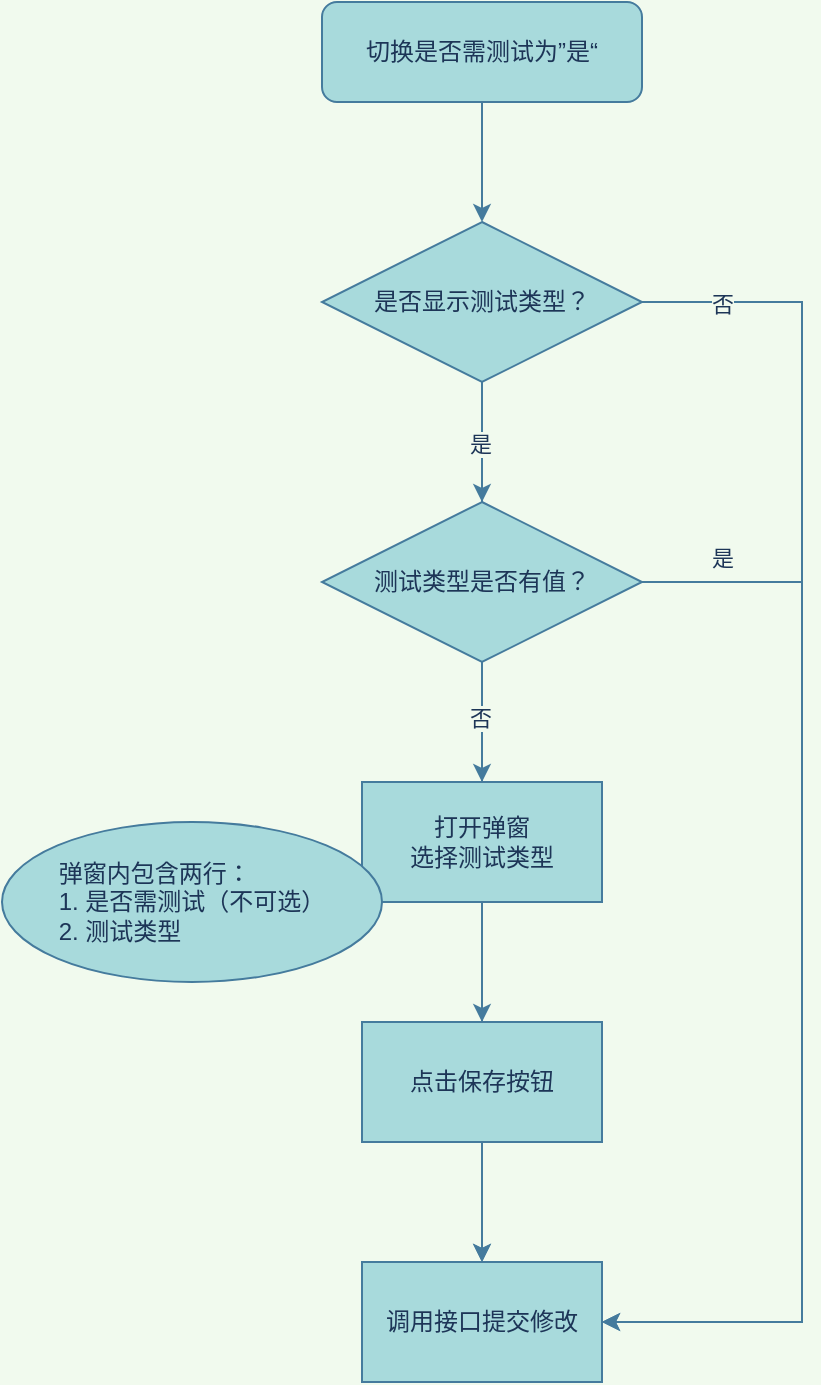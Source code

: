 <mxfile version="20.1.1" type="github">
  <diagram id="igDYwoRN_aJQ4tmGWE_O" name="Page-1">
    <mxGraphModel dx="1382" dy="835" grid="1" gridSize="10" guides="1" tooltips="1" connect="1" arrows="1" fold="1" page="1" pageScale="1" pageWidth="827" pageHeight="1169" background="#F1FAEE" math="0" shadow="0">
      <root>
        <mxCell id="0" />
        <mxCell id="1" parent="0" />
        <mxCell id="IQU_McNoChBknDCoL-2u-5" style="edgeStyle=orthogonalEdgeStyle;rounded=0;orthogonalLoop=1;jettySize=auto;html=1;exitX=0.5;exitY=1;exitDx=0;exitDy=0;labelBackgroundColor=#F1FAEE;strokeColor=#457B9D;fontColor=#1D3557;" edge="1" parent="1" source="IQU_McNoChBknDCoL-2u-1" target="IQU_McNoChBknDCoL-2u-2">
          <mxGeometry relative="1" as="geometry" />
        </mxCell>
        <mxCell id="IQU_McNoChBknDCoL-2u-1" value="切换是否需测试为”是“" style="rounded=1;whiteSpace=wrap;html=1;fillColor=#A8DADC;strokeColor=#457B9D;fontColor=#1D3557;" vertex="1" parent="1">
          <mxGeometry x="320" y="150" width="160" height="50" as="geometry" />
        </mxCell>
        <mxCell id="IQU_McNoChBknDCoL-2u-4" value="" style="edgeStyle=orthogonalEdgeStyle;rounded=0;orthogonalLoop=1;jettySize=auto;html=1;labelBackgroundColor=#F1FAEE;strokeColor=#457B9D;fontColor=#1D3557;" edge="1" parent="1" source="IQU_McNoChBknDCoL-2u-2" target="IQU_McNoChBknDCoL-2u-3">
          <mxGeometry relative="1" as="geometry" />
        </mxCell>
        <mxCell id="IQU_McNoChBknDCoL-2u-8" value="" style="edgeStyle=orthogonalEdgeStyle;rounded=0;orthogonalLoop=1;jettySize=auto;html=1;labelBackgroundColor=#F1FAEE;strokeColor=#457B9D;fontColor=#1D3557;" edge="1" parent="1" source="IQU_McNoChBknDCoL-2u-2" target="IQU_McNoChBknDCoL-2u-7">
          <mxGeometry relative="1" as="geometry" />
        </mxCell>
        <mxCell id="IQU_McNoChBknDCoL-2u-9" value="是" style="edgeLabel;html=1;align=center;verticalAlign=middle;resizable=0;points=[];labelBackgroundColor=#F1FAEE;fontColor=#1D3557;" vertex="1" connectable="0" parent="IQU_McNoChBknDCoL-2u-8">
          <mxGeometry x="0.025" y="-1" relative="1" as="geometry">
            <mxPoint as="offset" />
          </mxGeometry>
        </mxCell>
        <mxCell id="IQU_McNoChBknDCoL-2u-20" style="edgeStyle=orthogonalEdgeStyle;rounded=0;orthogonalLoop=1;jettySize=auto;html=1;entryX=1;entryY=0.5;entryDx=0;entryDy=0;exitX=1;exitY=0.5;exitDx=0;exitDy=0;labelBackgroundColor=#F1FAEE;strokeColor=#457B9D;fontColor=#1D3557;" edge="1" parent="1" source="IQU_McNoChBknDCoL-2u-2" target="IQU_McNoChBknDCoL-2u-3">
          <mxGeometry relative="1" as="geometry">
            <mxPoint x="640" y="710" as="targetPoint" />
            <Array as="points">
              <mxPoint x="560" y="300" />
              <mxPoint x="560" y="810" />
            </Array>
          </mxGeometry>
        </mxCell>
        <mxCell id="IQU_McNoChBknDCoL-2u-21" value="否" style="edgeLabel;html=1;align=center;verticalAlign=middle;resizable=0;points=[];labelBackgroundColor=#F1FAEE;fontColor=#1D3557;" vertex="1" connectable="0" parent="IQU_McNoChBknDCoL-2u-20">
          <mxGeometry x="-0.147" y="1" relative="1" as="geometry">
            <mxPoint x="-41" y="-214" as="offset" />
          </mxGeometry>
        </mxCell>
        <mxCell id="IQU_McNoChBknDCoL-2u-2" value="是否显示测试类型？" style="rhombus;whiteSpace=wrap;html=1;fillColor=#A8DADC;strokeColor=#457B9D;fontColor=#1D3557;" vertex="1" parent="1">
          <mxGeometry x="320" y="260" width="160" height="80" as="geometry" />
        </mxCell>
        <mxCell id="IQU_McNoChBknDCoL-2u-3" value="调用接口提交修改" style="whiteSpace=wrap;html=1;fillColor=#A8DADC;strokeColor=#457B9D;fontColor=#1D3557;" vertex="1" parent="1">
          <mxGeometry x="340" y="780" width="120" height="60" as="geometry" />
        </mxCell>
        <mxCell id="IQU_McNoChBknDCoL-2u-11" value="" style="edgeStyle=orthogonalEdgeStyle;rounded=0;orthogonalLoop=1;jettySize=auto;html=1;entryX=1;entryY=0.5;entryDx=0;entryDy=0;exitX=1;exitY=0.5;exitDx=0;exitDy=0;labelBackgroundColor=#F1FAEE;strokeColor=#457B9D;fontColor=#1D3557;" edge="1" parent="1" source="IQU_McNoChBknDCoL-2u-7" target="IQU_McNoChBknDCoL-2u-3">
          <mxGeometry relative="1" as="geometry">
            <mxPoint x="580" y="480" as="targetPoint" />
            <Array as="points">
              <mxPoint x="560" y="440" />
              <mxPoint x="560" y="810" />
            </Array>
          </mxGeometry>
        </mxCell>
        <mxCell id="IQU_McNoChBknDCoL-2u-12" value="是" style="edgeLabel;html=1;align=center;verticalAlign=middle;resizable=0;points=[];labelBackgroundColor=#F1FAEE;fontColor=#1D3557;" vertex="1" connectable="0" parent="IQU_McNoChBknDCoL-2u-11">
          <mxGeometry x="-0.648" y="-2" relative="1" as="geometry">
            <mxPoint x="-38" y="-29" as="offset" />
          </mxGeometry>
        </mxCell>
        <mxCell id="IQU_McNoChBknDCoL-2u-14" value="" style="edgeStyle=orthogonalEdgeStyle;rounded=0;orthogonalLoop=1;jettySize=auto;html=1;labelBackgroundColor=#F1FAEE;strokeColor=#457B9D;fontColor=#1D3557;" edge="1" parent="1" source="IQU_McNoChBknDCoL-2u-7" target="IQU_McNoChBknDCoL-2u-13">
          <mxGeometry relative="1" as="geometry" />
        </mxCell>
        <mxCell id="IQU_McNoChBknDCoL-2u-15" value="否" style="edgeLabel;html=1;align=center;verticalAlign=middle;resizable=0;points=[];labelBackgroundColor=#F1FAEE;fontColor=#1D3557;" vertex="1" connectable="0" parent="IQU_McNoChBknDCoL-2u-14">
          <mxGeometry x="-0.089" relative="1" as="geometry">
            <mxPoint x="-1" as="offset" />
          </mxGeometry>
        </mxCell>
        <mxCell id="IQU_McNoChBknDCoL-2u-7" value="测试类型是否有值？" style="rhombus;whiteSpace=wrap;html=1;fillColor=#A8DADC;strokeColor=#457B9D;fontColor=#1D3557;" vertex="1" parent="1">
          <mxGeometry x="320" y="400" width="160" height="80" as="geometry" />
        </mxCell>
        <mxCell id="IQU_McNoChBknDCoL-2u-17" value="" style="edgeStyle=orthogonalEdgeStyle;rounded=0;orthogonalLoop=1;jettySize=auto;html=1;labelBackgroundColor=#F1FAEE;strokeColor=#457B9D;fontColor=#1D3557;" edge="1" parent="1" source="IQU_McNoChBknDCoL-2u-13" target="IQU_McNoChBknDCoL-2u-16">
          <mxGeometry relative="1" as="geometry" />
        </mxCell>
        <mxCell id="IQU_McNoChBknDCoL-2u-13" value="打开弹窗&lt;br&gt;选择测试类型" style="whiteSpace=wrap;html=1;fillColor=#A8DADC;strokeColor=#457B9D;fontColor=#1D3557;" vertex="1" parent="1">
          <mxGeometry x="340" y="540" width="120" height="60" as="geometry" />
        </mxCell>
        <mxCell id="IQU_McNoChBknDCoL-2u-19" style="edgeStyle=orthogonalEdgeStyle;rounded=0;orthogonalLoop=1;jettySize=auto;html=1;entryX=0.5;entryY=0;entryDx=0;entryDy=0;labelBackgroundColor=#F1FAEE;strokeColor=#457B9D;fontColor=#1D3557;" edge="1" parent="1" source="IQU_McNoChBknDCoL-2u-16" target="IQU_McNoChBknDCoL-2u-3">
          <mxGeometry relative="1" as="geometry" />
        </mxCell>
        <mxCell id="IQU_McNoChBknDCoL-2u-16" value="点击保存按钮" style="whiteSpace=wrap;html=1;fillColor=#A8DADC;strokeColor=#457B9D;fontColor=#1D3557;" vertex="1" parent="1">
          <mxGeometry x="340" y="660" width="120" height="60" as="geometry" />
        </mxCell>
        <mxCell id="IQU_McNoChBknDCoL-2u-22" style="edgeStyle=orthogonalEdgeStyle;rounded=0;orthogonalLoop=1;jettySize=auto;html=1;exitX=0.5;exitY=1;exitDx=0;exitDy=0;labelBackgroundColor=#F1FAEE;strokeColor=#457B9D;fontColor=#1D3557;" edge="1" parent="1" source="IQU_McNoChBknDCoL-2u-13" target="IQU_McNoChBknDCoL-2u-13">
          <mxGeometry relative="1" as="geometry" />
        </mxCell>
        <mxCell id="IQU_McNoChBknDCoL-2u-23" value="&lt;div style=&quot;text-align: left;&quot;&gt;&lt;span style=&quot;background-color: initial;&quot;&gt;弹窗内包含两行：&lt;/span&gt;&lt;/div&gt;&lt;div style=&quot;text-align: left;&quot;&gt;&lt;span style=&quot;background-color: initial;&quot;&gt;1. 是否需测试（不可选）&lt;/span&gt;&lt;/div&gt;&lt;div style=&quot;text-align: left;&quot;&gt;&lt;span style=&quot;background-color: initial;&quot;&gt;2. 测试类型&lt;/span&gt;&lt;/div&gt;" style="ellipse;whiteSpace=wrap;html=1;fillColor=#A8DADC;strokeColor=#457B9D;fontColor=#1D3557;" vertex="1" parent="1">
          <mxGeometry x="160" y="560" width="190" height="80" as="geometry" />
        </mxCell>
      </root>
    </mxGraphModel>
  </diagram>
</mxfile>
